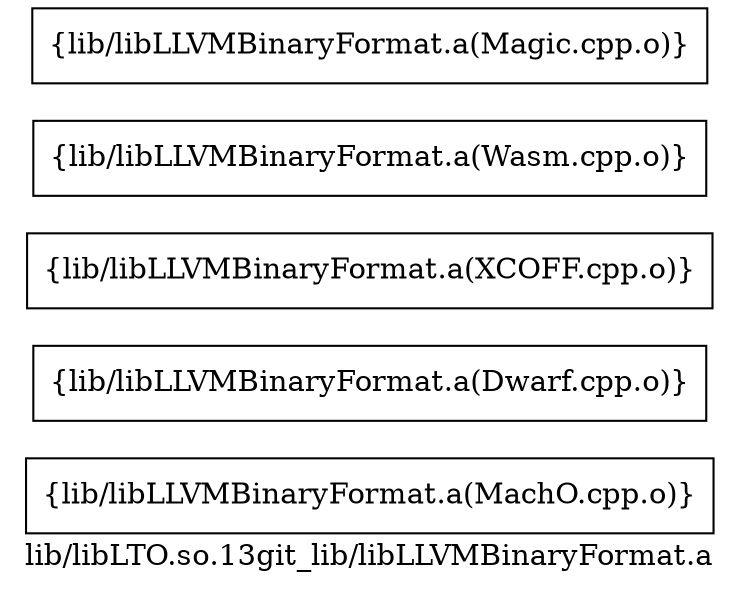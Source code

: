 digraph "lib/libLTO.so.13git_lib/libLLVMBinaryFormat.a" {
	label="lib/libLTO.so.13git_lib/libLLVMBinaryFormat.a";
	rankdir=LR;

	Node0x55cc82027c48 [shape=record,shape=box,group=0,label="{lib/libLLVMBinaryFormat.a(MachO.cpp.o)}"];
	Node0x55cc82029bd8 [shape=record,shape=box,group=0,label="{lib/libLLVMBinaryFormat.a(Dwarf.cpp.o)}"];
	Node0x55cc82021ca8 [shape=record,shape=box,group=0,label="{lib/libLLVMBinaryFormat.a(XCOFF.cpp.o)}"];
	Node0x55cc82028c38 [shape=record,shape=box,group=0,label="{lib/libLLVMBinaryFormat.a(Wasm.cpp.o)}"];
	Node0x55cc82028468 [shape=record,shape=box,group=0,label="{lib/libLLVMBinaryFormat.a(Magic.cpp.o)}"];
}
